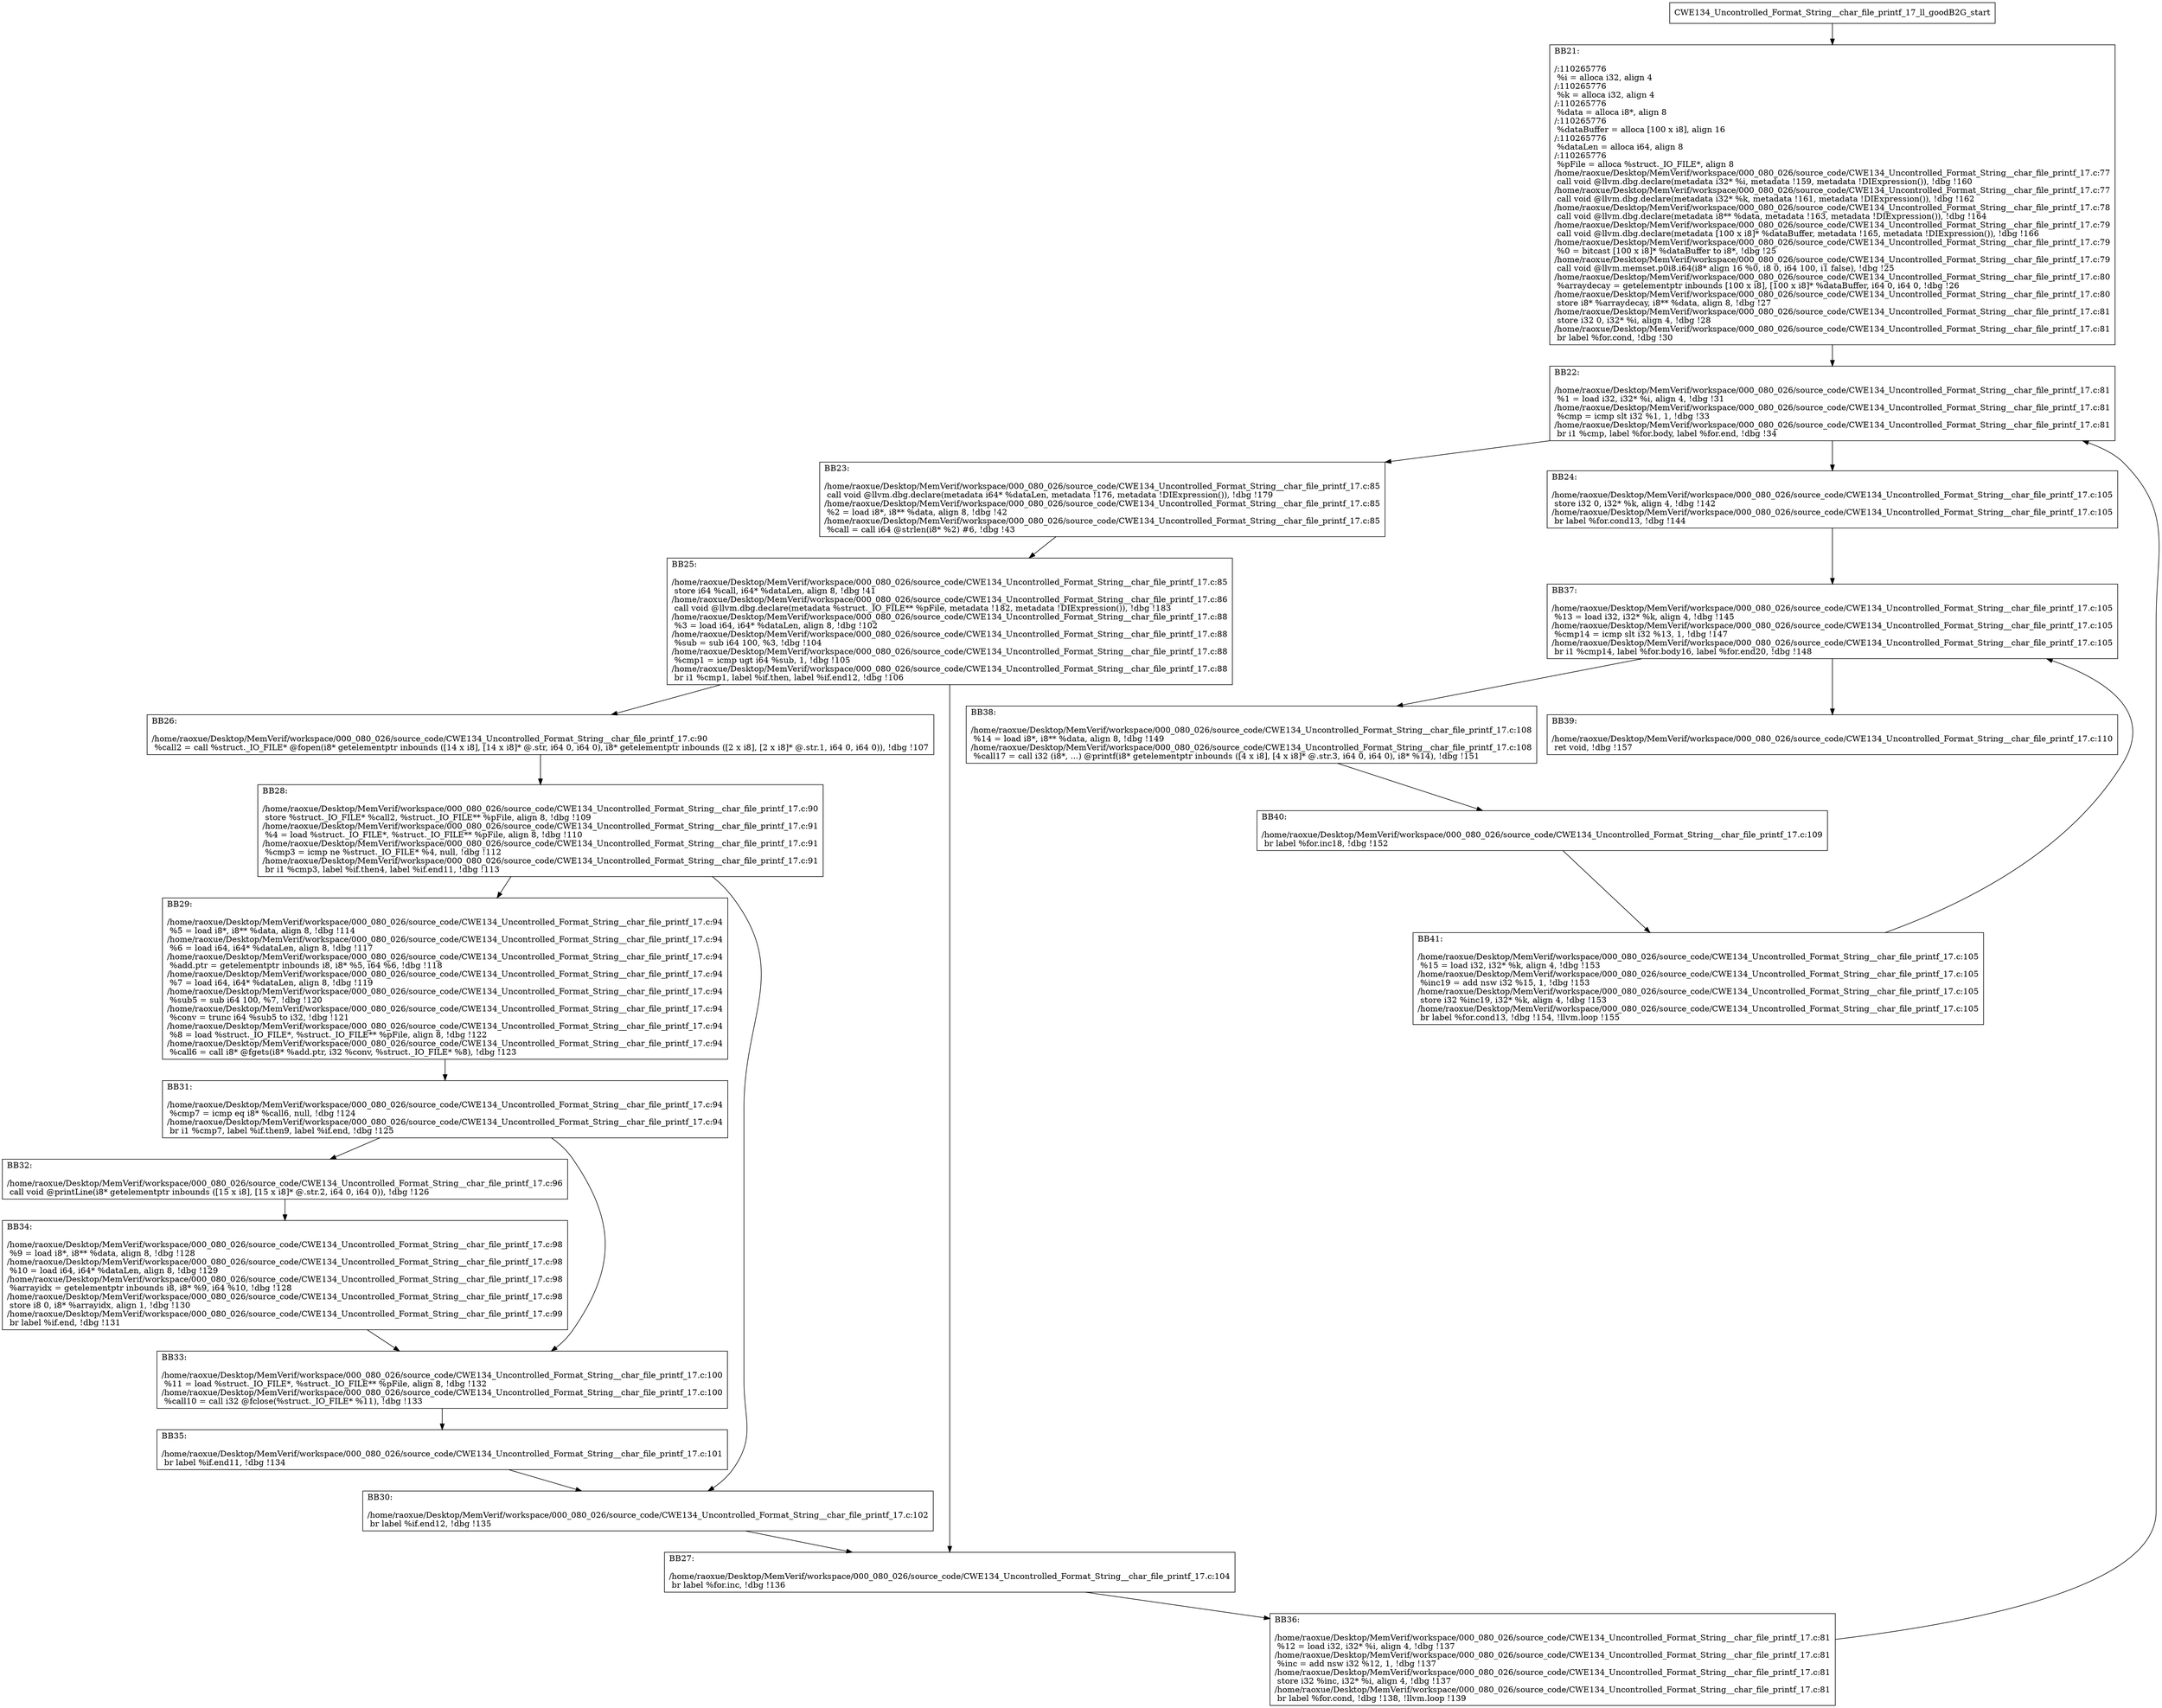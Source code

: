digraph "CFG for'CWE134_Uncontrolled_Format_String__char_file_printf_17_ll_goodB2G' function" {
	BBCWE134_Uncontrolled_Format_String__char_file_printf_17_ll_goodB2G_start[shape=record,label="{CWE134_Uncontrolled_Format_String__char_file_printf_17_ll_goodB2G_start}"];
	BBCWE134_Uncontrolled_Format_String__char_file_printf_17_ll_goodB2G_start-> CWE134_Uncontrolled_Format_String__char_file_printf_17_ll_goodB2GBB21;
	CWE134_Uncontrolled_Format_String__char_file_printf_17_ll_goodB2GBB21 [shape=record, label="{BB21:\l\l/:110265776\l
  %i = alloca i32, align 4\l
/:110265776\l
  %k = alloca i32, align 4\l
/:110265776\l
  %data = alloca i8*, align 8\l
/:110265776\l
  %dataBuffer = alloca [100 x i8], align 16\l
/:110265776\l
  %dataLen = alloca i64, align 8\l
/:110265776\l
  %pFile = alloca %struct._IO_FILE*, align 8\l
/home/raoxue/Desktop/MemVerif/workspace/000_080_026/source_code/CWE134_Uncontrolled_Format_String__char_file_printf_17.c:77\l
  call void @llvm.dbg.declare(metadata i32* %i, metadata !159, metadata !DIExpression()), !dbg !160\l
/home/raoxue/Desktop/MemVerif/workspace/000_080_026/source_code/CWE134_Uncontrolled_Format_String__char_file_printf_17.c:77\l
  call void @llvm.dbg.declare(metadata i32* %k, metadata !161, metadata !DIExpression()), !dbg !162\l
/home/raoxue/Desktop/MemVerif/workspace/000_080_026/source_code/CWE134_Uncontrolled_Format_String__char_file_printf_17.c:78\l
  call void @llvm.dbg.declare(metadata i8** %data, metadata !163, metadata !DIExpression()), !dbg !164\l
/home/raoxue/Desktop/MemVerif/workspace/000_080_026/source_code/CWE134_Uncontrolled_Format_String__char_file_printf_17.c:79\l
  call void @llvm.dbg.declare(metadata [100 x i8]* %dataBuffer, metadata !165, metadata !DIExpression()), !dbg !166\l
/home/raoxue/Desktop/MemVerif/workspace/000_080_026/source_code/CWE134_Uncontrolled_Format_String__char_file_printf_17.c:79\l
  %0 = bitcast [100 x i8]* %dataBuffer to i8*, !dbg !25\l
/home/raoxue/Desktop/MemVerif/workspace/000_080_026/source_code/CWE134_Uncontrolled_Format_String__char_file_printf_17.c:79\l
  call void @llvm.memset.p0i8.i64(i8* align 16 %0, i8 0, i64 100, i1 false), !dbg !25\l
/home/raoxue/Desktop/MemVerif/workspace/000_080_026/source_code/CWE134_Uncontrolled_Format_String__char_file_printf_17.c:80\l
  %arraydecay = getelementptr inbounds [100 x i8], [100 x i8]* %dataBuffer, i64 0, i64 0, !dbg !26\l
/home/raoxue/Desktop/MemVerif/workspace/000_080_026/source_code/CWE134_Uncontrolled_Format_String__char_file_printf_17.c:80\l
  store i8* %arraydecay, i8** %data, align 8, !dbg !27\l
/home/raoxue/Desktop/MemVerif/workspace/000_080_026/source_code/CWE134_Uncontrolled_Format_String__char_file_printf_17.c:81\l
  store i32 0, i32* %i, align 4, !dbg !28\l
/home/raoxue/Desktop/MemVerif/workspace/000_080_026/source_code/CWE134_Uncontrolled_Format_String__char_file_printf_17.c:81\l
  br label %for.cond, !dbg !30\l
}"];
	CWE134_Uncontrolled_Format_String__char_file_printf_17_ll_goodB2GBB21-> CWE134_Uncontrolled_Format_String__char_file_printf_17_ll_goodB2GBB22;
	CWE134_Uncontrolled_Format_String__char_file_printf_17_ll_goodB2GBB22 [shape=record, label="{BB22:\l\l/home/raoxue/Desktop/MemVerif/workspace/000_080_026/source_code/CWE134_Uncontrolled_Format_String__char_file_printf_17.c:81\l
  %1 = load i32, i32* %i, align 4, !dbg !31\l
/home/raoxue/Desktop/MemVerif/workspace/000_080_026/source_code/CWE134_Uncontrolled_Format_String__char_file_printf_17.c:81\l
  %cmp = icmp slt i32 %1, 1, !dbg !33\l
/home/raoxue/Desktop/MemVerif/workspace/000_080_026/source_code/CWE134_Uncontrolled_Format_String__char_file_printf_17.c:81\l
  br i1 %cmp, label %for.body, label %for.end, !dbg !34\l
}"];
	CWE134_Uncontrolled_Format_String__char_file_printf_17_ll_goodB2GBB22-> CWE134_Uncontrolled_Format_String__char_file_printf_17_ll_goodB2GBB23;
	CWE134_Uncontrolled_Format_String__char_file_printf_17_ll_goodB2GBB22-> CWE134_Uncontrolled_Format_String__char_file_printf_17_ll_goodB2GBB24;
	CWE134_Uncontrolled_Format_String__char_file_printf_17_ll_goodB2GBB23 [shape=record, label="{BB23:\l\l/home/raoxue/Desktop/MemVerif/workspace/000_080_026/source_code/CWE134_Uncontrolled_Format_String__char_file_printf_17.c:85\l
  call void @llvm.dbg.declare(metadata i64* %dataLen, metadata !176, metadata !DIExpression()), !dbg !179\l
/home/raoxue/Desktop/MemVerif/workspace/000_080_026/source_code/CWE134_Uncontrolled_Format_String__char_file_printf_17.c:85\l
  %2 = load i8*, i8** %data, align 8, !dbg !42\l
/home/raoxue/Desktop/MemVerif/workspace/000_080_026/source_code/CWE134_Uncontrolled_Format_String__char_file_printf_17.c:85\l
  %call = call i64 @strlen(i8* %2) #6, !dbg !43\l
}"];
	CWE134_Uncontrolled_Format_String__char_file_printf_17_ll_goodB2GBB23-> CWE134_Uncontrolled_Format_String__char_file_printf_17_ll_goodB2GBB25;
	CWE134_Uncontrolled_Format_String__char_file_printf_17_ll_goodB2GBB25 [shape=record, label="{BB25:\l\l/home/raoxue/Desktop/MemVerif/workspace/000_080_026/source_code/CWE134_Uncontrolled_Format_String__char_file_printf_17.c:85\l
  store i64 %call, i64* %dataLen, align 8, !dbg !41\l
/home/raoxue/Desktop/MemVerif/workspace/000_080_026/source_code/CWE134_Uncontrolled_Format_String__char_file_printf_17.c:86\l
  call void @llvm.dbg.declare(metadata %struct._IO_FILE** %pFile, metadata !182, metadata !DIExpression()), !dbg !183\l
/home/raoxue/Desktop/MemVerif/workspace/000_080_026/source_code/CWE134_Uncontrolled_Format_String__char_file_printf_17.c:88\l
  %3 = load i64, i64* %dataLen, align 8, !dbg !102\l
/home/raoxue/Desktop/MemVerif/workspace/000_080_026/source_code/CWE134_Uncontrolled_Format_String__char_file_printf_17.c:88\l
  %sub = sub i64 100, %3, !dbg !104\l
/home/raoxue/Desktop/MemVerif/workspace/000_080_026/source_code/CWE134_Uncontrolled_Format_String__char_file_printf_17.c:88\l
  %cmp1 = icmp ugt i64 %sub, 1, !dbg !105\l
/home/raoxue/Desktop/MemVerif/workspace/000_080_026/source_code/CWE134_Uncontrolled_Format_String__char_file_printf_17.c:88\l
  br i1 %cmp1, label %if.then, label %if.end12, !dbg !106\l
}"];
	CWE134_Uncontrolled_Format_String__char_file_printf_17_ll_goodB2GBB25-> CWE134_Uncontrolled_Format_String__char_file_printf_17_ll_goodB2GBB26;
	CWE134_Uncontrolled_Format_String__char_file_printf_17_ll_goodB2GBB25-> CWE134_Uncontrolled_Format_String__char_file_printf_17_ll_goodB2GBB27;
	CWE134_Uncontrolled_Format_String__char_file_printf_17_ll_goodB2GBB26 [shape=record, label="{BB26:\l\l/home/raoxue/Desktop/MemVerif/workspace/000_080_026/source_code/CWE134_Uncontrolled_Format_String__char_file_printf_17.c:90\l
  %call2 = call %struct._IO_FILE* @fopen(i8* getelementptr inbounds ([14 x i8], [14 x i8]* @.str, i64 0, i64 0), i8* getelementptr inbounds ([2 x i8], [2 x i8]* @.str.1, i64 0, i64 0)), !dbg !107\l
}"];
	CWE134_Uncontrolled_Format_String__char_file_printf_17_ll_goodB2GBB26-> CWE134_Uncontrolled_Format_String__char_file_printf_17_ll_goodB2GBB28;
	CWE134_Uncontrolled_Format_String__char_file_printf_17_ll_goodB2GBB28 [shape=record, label="{BB28:\l\l/home/raoxue/Desktop/MemVerif/workspace/000_080_026/source_code/CWE134_Uncontrolled_Format_String__char_file_printf_17.c:90\l
  store %struct._IO_FILE* %call2, %struct._IO_FILE** %pFile, align 8, !dbg !109\l
/home/raoxue/Desktop/MemVerif/workspace/000_080_026/source_code/CWE134_Uncontrolled_Format_String__char_file_printf_17.c:91\l
  %4 = load %struct._IO_FILE*, %struct._IO_FILE** %pFile, align 8, !dbg !110\l
/home/raoxue/Desktop/MemVerif/workspace/000_080_026/source_code/CWE134_Uncontrolled_Format_String__char_file_printf_17.c:91\l
  %cmp3 = icmp ne %struct._IO_FILE* %4, null, !dbg !112\l
/home/raoxue/Desktop/MemVerif/workspace/000_080_026/source_code/CWE134_Uncontrolled_Format_String__char_file_printf_17.c:91\l
  br i1 %cmp3, label %if.then4, label %if.end11, !dbg !113\l
}"];
	CWE134_Uncontrolled_Format_String__char_file_printf_17_ll_goodB2GBB28-> CWE134_Uncontrolled_Format_String__char_file_printf_17_ll_goodB2GBB29;
	CWE134_Uncontrolled_Format_String__char_file_printf_17_ll_goodB2GBB28-> CWE134_Uncontrolled_Format_String__char_file_printf_17_ll_goodB2GBB30;
	CWE134_Uncontrolled_Format_String__char_file_printf_17_ll_goodB2GBB29 [shape=record, label="{BB29:\l\l/home/raoxue/Desktop/MemVerif/workspace/000_080_026/source_code/CWE134_Uncontrolled_Format_String__char_file_printf_17.c:94\l
  %5 = load i8*, i8** %data, align 8, !dbg !114\l
/home/raoxue/Desktop/MemVerif/workspace/000_080_026/source_code/CWE134_Uncontrolled_Format_String__char_file_printf_17.c:94\l
  %6 = load i64, i64* %dataLen, align 8, !dbg !117\l
/home/raoxue/Desktop/MemVerif/workspace/000_080_026/source_code/CWE134_Uncontrolled_Format_String__char_file_printf_17.c:94\l
  %add.ptr = getelementptr inbounds i8, i8* %5, i64 %6, !dbg !118\l
/home/raoxue/Desktop/MemVerif/workspace/000_080_026/source_code/CWE134_Uncontrolled_Format_String__char_file_printf_17.c:94\l
  %7 = load i64, i64* %dataLen, align 8, !dbg !119\l
/home/raoxue/Desktop/MemVerif/workspace/000_080_026/source_code/CWE134_Uncontrolled_Format_String__char_file_printf_17.c:94\l
  %sub5 = sub i64 100, %7, !dbg !120\l
/home/raoxue/Desktop/MemVerif/workspace/000_080_026/source_code/CWE134_Uncontrolled_Format_String__char_file_printf_17.c:94\l
  %conv = trunc i64 %sub5 to i32, !dbg !121\l
/home/raoxue/Desktop/MemVerif/workspace/000_080_026/source_code/CWE134_Uncontrolled_Format_String__char_file_printf_17.c:94\l
  %8 = load %struct._IO_FILE*, %struct._IO_FILE** %pFile, align 8, !dbg !122\l
/home/raoxue/Desktop/MemVerif/workspace/000_080_026/source_code/CWE134_Uncontrolled_Format_String__char_file_printf_17.c:94\l
  %call6 = call i8* @fgets(i8* %add.ptr, i32 %conv, %struct._IO_FILE* %8), !dbg !123\l
}"];
	CWE134_Uncontrolled_Format_String__char_file_printf_17_ll_goodB2GBB29-> CWE134_Uncontrolled_Format_String__char_file_printf_17_ll_goodB2GBB31;
	CWE134_Uncontrolled_Format_String__char_file_printf_17_ll_goodB2GBB31 [shape=record, label="{BB31:\l\l/home/raoxue/Desktop/MemVerif/workspace/000_080_026/source_code/CWE134_Uncontrolled_Format_String__char_file_printf_17.c:94\l
  %cmp7 = icmp eq i8* %call6, null, !dbg !124\l
/home/raoxue/Desktop/MemVerif/workspace/000_080_026/source_code/CWE134_Uncontrolled_Format_String__char_file_printf_17.c:94\l
  br i1 %cmp7, label %if.then9, label %if.end, !dbg !125\l
}"];
	CWE134_Uncontrolled_Format_String__char_file_printf_17_ll_goodB2GBB31-> CWE134_Uncontrolled_Format_String__char_file_printf_17_ll_goodB2GBB32;
	CWE134_Uncontrolled_Format_String__char_file_printf_17_ll_goodB2GBB31-> CWE134_Uncontrolled_Format_String__char_file_printf_17_ll_goodB2GBB33;
	CWE134_Uncontrolled_Format_String__char_file_printf_17_ll_goodB2GBB32 [shape=record, label="{BB32:\l\l/home/raoxue/Desktop/MemVerif/workspace/000_080_026/source_code/CWE134_Uncontrolled_Format_String__char_file_printf_17.c:96\l
  call void @printLine(i8* getelementptr inbounds ([15 x i8], [15 x i8]* @.str.2, i64 0, i64 0)), !dbg !126\l
}"];
	CWE134_Uncontrolled_Format_String__char_file_printf_17_ll_goodB2GBB32-> CWE134_Uncontrolled_Format_String__char_file_printf_17_ll_goodB2GBB34;
	CWE134_Uncontrolled_Format_String__char_file_printf_17_ll_goodB2GBB34 [shape=record, label="{BB34:\l\l/home/raoxue/Desktop/MemVerif/workspace/000_080_026/source_code/CWE134_Uncontrolled_Format_String__char_file_printf_17.c:98\l
  %9 = load i8*, i8** %data, align 8, !dbg !128\l
/home/raoxue/Desktop/MemVerif/workspace/000_080_026/source_code/CWE134_Uncontrolled_Format_String__char_file_printf_17.c:98\l
  %10 = load i64, i64* %dataLen, align 8, !dbg !129\l
/home/raoxue/Desktop/MemVerif/workspace/000_080_026/source_code/CWE134_Uncontrolled_Format_String__char_file_printf_17.c:98\l
  %arrayidx = getelementptr inbounds i8, i8* %9, i64 %10, !dbg !128\l
/home/raoxue/Desktop/MemVerif/workspace/000_080_026/source_code/CWE134_Uncontrolled_Format_String__char_file_printf_17.c:98\l
  store i8 0, i8* %arrayidx, align 1, !dbg !130\l
/home/raoxue/Desktop/MemVerif/workspace/000_080_026/source_code/CWE134_Uncontrolled_Format_String__char_file_printf_17.c:99\l
  br label %if.end, !dbg !131\l
}"];
	CWE134_Uncontrolled_Format_String__char_file_printf_17_ll_goodB2GBB34-> CWE134_Uncontrolled_Format_String__char_file_printf_17_ll_goodB2GBB33;
	CWE134_Uncontrolled_Format_String__char_file_printf_17_ll_goodB2GBB33 [shape=record, label="{BB33:\l\l/home/raoxue/Desktop/MemVerif/workspace/000_080_026/source_code/CWE134_Uncontrolled_Format_String__char_file_printf_17.c:100\l
  %11 = load %struct._IO_FILE*, %struct._IO_FILE** %pFile, align 8, !dbg !132\l
/home/raoxue/Desktop/MemVerif/workspace/000_080_026/source_code/CWE134_Uncontrolled_Format_String__char_file_printf_17.c:100\l
  %call10 = call i32 @fclose(%struct._IO_FILE* %11), !dbg !133\l
}"];
	CWE134_Uncontrolled_Format_String__char_file_printf_17_ll_goodB2GBB33-> CWE134_Uncontrolled_Format_String__char_file_printf_17_ll_goodB2GBB35;
	CWE134_Uncontrolled_Format_String__char_file_printf_17_ll_goodB2GBB35 [shape=record, label="{BB35:\l\l/home/raoxue/Desktop/MemVerif/workspace/000_080_026/source_code/CWE134_Uncontrolled_Format_String__char_file_printf_17.c:101\l
  br label %if.end11, !dbg !134\l
}"];
	CWE134_Uncontrolled_Format_String__char_file_printf_17_ll_goodB2GBB35-> CWE134_Uncontrolled_Format_String__char_file_printf_17_ll_goodB2GBB30;
	CWE134_Uncontrolled_Format_String__char_file_printf_17_ll_goodB2GBB30 [shape=record, label="{BB30:\l\l/home/raoxue/Desktop/MemVerif/workspace/000_080_026/source_code/CWE134_Uncontrolled_Format_String__char_file_printf_17.c:102\l
  br label %if.end12, !dbg !135\l
}"];
	CWE134_Uncontrolled_Format_String__char_file_printf_17_ll_goodB2GBB30-> CWE134_Uncontrolled_Format_String__char_file_printf_17_ll_goodB2GBB27;
	CWE134_Uncontrolled_Format_String__char_file_printf_17_ll_goodB2GBB27 [shape=record, label="{BB27:\l\l/home/raoxue/Desktop/MemVerif/workspace/000_080_026/source_code/CWE134_Uncontrolled_Format_String__char_file_printf_17.c:104\l
  br label %for.inc, !dbg !136\l
}"];
	CWE134_Uncontrolled_Format_String__char_file_printf_17_ll_goodB2GBB27-> CWE134_Uncontrolled_Format_String__char_file_printf_17_ll_goodB2GBB36;
	CWE134_Uncontrolled_Format_String__char_file_printf_17_ll_goodB2GBB36 [shape=record, label="{BB36:\l\l/home/raoxue/Desktop/MemVerif/workspace/000_080_026/source_code/CWE134_Uncontrolled_Format_String__char_file_printf_17.c:81\l
  %12 = load i32, i32* %i, align 4, !dbg !137\l
/home/raoxue/Desktop/MemVerif/workspace/000_080_026/source_code/CWE134_Uncontrolled_Format_String__char_file_printf_17.c:81\l
  %inc = add nsw i32 %12, 1, !dbg !137\l
/home/raoxue/Desktop/MemVerif/workspace/000_080_026/source_code/CWE134_Uncontrolled_Format_String__char_file_printf_17.c:81\l
  store i32 %inc, i32* %i, align 4, !dbg !137\l
/home/raoxue/Desktop/MemVerif/workspace/000_080_026/source_code/CWE134_Uncontrolled_Format_String__char_file_printf_17.c:81\l
  br label %for.cond, !dbg !138, !llvm.loop !139\l
}"];
	CWE134_Uncontrolled_Format_String__char_file_printf_17_ll_goodB2GBB36-> CWE134_Uncontrolled_Format_String__char_file_printf_17_ll_goodB2GBB22;
	CWE134_Uncontrolled_Format_String__char_file_printf_17_ll_goodB2GBB24 [shape=record, label="{BB24:\l\l/home/raoxue/Desktop/MemVerif/workspace/000_080_026/source_code/CWE134_Uncontrolled_Format_String__char_file_printf_17.c:105\l
  store i32 0, i32* %k, align 4, !dbg !142\l
/home/raoxue/Desktop/MemVerif/workspace/000_080_026/source_code/CWE134_Uncontrolled_Format_String__char_file_printf_17.c:105\l
  br label %for.cond13, !dbg !144\l
}"];
	CWE134_Uncontrolled_Format_String__char_file_printf_17_ll_goodB2GBB24-> CWE134_Uncontrolled_Format_String__char_file_printf_17_ll_goodB2GBB37;
	CWE134_Uncontrolled_Format_String__char_file_printf_17_ll_goodB2GBB37 [shape=record, label="{BB37:\l\l/home/raoxue/Desktop/MemVerif/workspace/000_080_026/source_code/CWE134_Uncontrolled_Format_String__char_file_printf_17.c:105\l
  %13 = load i32, i32* %k, align 4, !dbg !145\l
/home/raoxue/Desktop/MemVerif/workspace/000_080_026/source_code/CWE134_Uncontrolled_Format_String__char_file_printf_17.c:105\l
  %cmp14 = icmp slt i32 %13, 1, !dbg !147\l
/home/raoxue/Desktop/MemVerif/workspace/000_080_026/source_code/CWE134_Uncontrolled_Format_String__char_file_printf_17.c:105\l
  br i1 %cmp14, label %for.body16, label %for.end20, !dbg !148\l
}"];
	CWE134_Uncontrolled_Format_String__char_file_printf_17_ll_goodB2GBB37-> CWE134_Uncontrolled_Format_String__char_file_printf_17_ll_goodB2GBB38;
	CWE134_Uncontrolled_Format_String__char_file_printf_17_ll_goodB2GBB37-> CWE134_Uncontrolled_Format_String__char_file_printf_17_ll_goodB2GBB39;
	CWE134_Uncontrolled_Format_String__char_file_printf_17_ll_goodB2GBB38 [shape=record, label="{BB38:\l\l/home/raoxue/Desktop/MemVerif/workspace/000_080_026/source_code/CWE134_Uncontrolled_Format_String__char_file_printf_17.c:108\l
  %14 = load i8*, i8** %data, align 8, !dbg !149\l
/home/raoxue/Desktop/MemVerif/workspace/000_080_026/source_code/CWE134_Uncontrolled_Format_String__char_file_printf_17.c:108\l
  %call17 = call i32 (i8*, ...) @printf(i8* getelementptr inbounds ([4 x i8], [4 x i8]* @.str.3, i64 0, i64 0), i8* %14), !dbg !151\l
}"];
	CWE134_Uncontrolled_Format_String__char_file_printf_17_ll_goodB2GBB38-> CWE134_Uncontrolled_Format_String__char_file_printf_17_ll_goodB2GBB40;
	CWE134_Uncontrolled_Format_String__char_file_printf_17_ll_goodB2GBB40 [shape=record, label="{BB40:\l\l/home/raoxue/Desktop/MemVerif/workspace/000_080_026/source_code/CWE134_Uncontrolled_Format_String__char_file_printf_17.c:109\l
  br label %for.inc18, !dbg !152\l
}"];
	CWE134_Uncontrolled_Format_String__char_file_printf_17_ll_goodB2GBB40-> CWE134_Uncontrolled_Format_String__char_file_printf_17_ll_goodB2GBB41;
	CWE134_Uncontrolled_Format_String__char_file_printf_17_ll_goodB2GBB41 [shape=record, label="{BB41:\l\l/home/raoxue/Desktop/MemVerif/workspace/000_080_026/source_code/CWE134_Uncontrolled_Format_String__char_file_printf_17.c:105\l
  %15 = load i32, i32* %k, align 4, !dbg !153\l
/home/raoxue/Desktop/MemVerif/workspace/000_080_026/source_code/CWE134_Uncontrolled_Format_String__char_file_printf_17.c:105\l
  %inc19 = add nsw i32 %15, 1, !dbg !153\l
/home/raoxue/Desktop/MemVerif/workspace/000_080_026/source_code/CWE134_Uncontrolled_Format_String__char_file_printf_17.c:105\l
  store i32 %inc19, i32* %k, align 4, !dbg !153\l
/home/raoxue/Desktop/MemVerif/workspace/000_080_026/source_code/CWE134_Uncontrolled_Format_String__char_file_printf_17.c:105\l
  br label %for.cond13, !dbg !154, !llvm.loop !155\l
}"];
	CWE134_Uncontrolled_Format_String__char_file_printf_17_ll_goodB2GBB41-> CWE134_Uncontrolled_Format_String__char_file_printf_17_ll_goodB2GBB37;
	CWE134_Uncontrolled_Format_String__char_file_printf_17_ll_goodB2GBB39 [shape=record, label="{BB39:\l\l/home/raoxue/Desktop/MemVerif/workspace/000_080_026/source_code/CWE134_Uncontrolled_Format_String__char_file_printf_17.c:110\l
  ret void, !dbg !157\l
}"];
}
